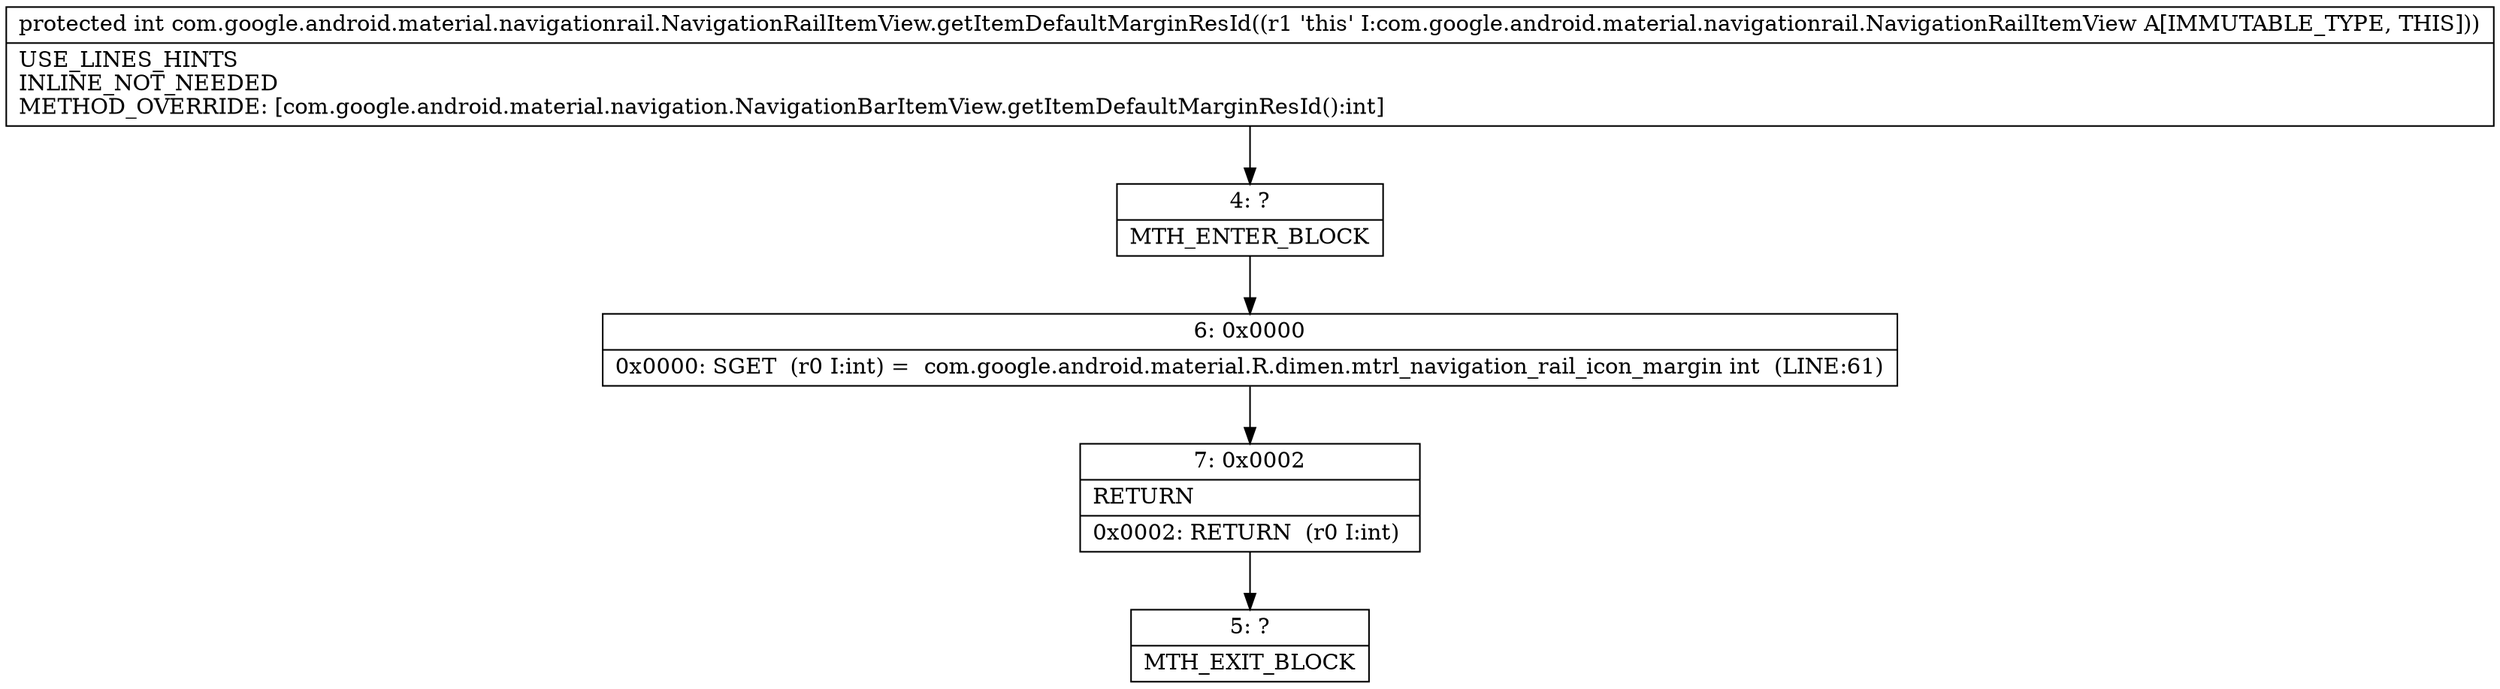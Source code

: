 digraph "CFG forcom.google.android.material.navigationrail.NavigationRailItemView.getItemDefaultMarginResId()I" {
Node_4 [shape=record,label="{4\:\ ?|MTH_ENTER_BLOCK\l}"];
Node_6 [shape=record,label="{6\:\ 0x0000|0x0000: SGET  (r0 I:int) =  com.google.android.material.R.dimen.mtrl_navigation_rail_icon_margin int  (LINE:61)\l}"];
Node_7 [shape=record,label="{7\:\ 0x0002|RETURN\l|0x0002: RETURN  (r0 I:int) \l}"];
Node_5 [shape=record,label="{5\:\ ?|MTH_EXIT_BLOCK\l}"];
MethodNode[shape=record,label="{protected int com.google.android.material.navigationrail.NavigationRailItemView.getItemDefaultMarginResId((r1 'this' I:com.google.android.material.navigationrail.NavigationRailItemView A[IMMUTABLE_TYPE, THIS]))  | USE_LINES_HINTS\lINLINE_NOT_NEEDED\lMETHOD_OVERRIDE: [com.google.android.material.navigation.NavigationBarItemView.getItemDefaultMarginResId():int]\l}"];
MethodNode -> Node_4;Node_4 -> Node_6;
Node_6 -> Node_7;
Node_7 -> Node_5;
}

